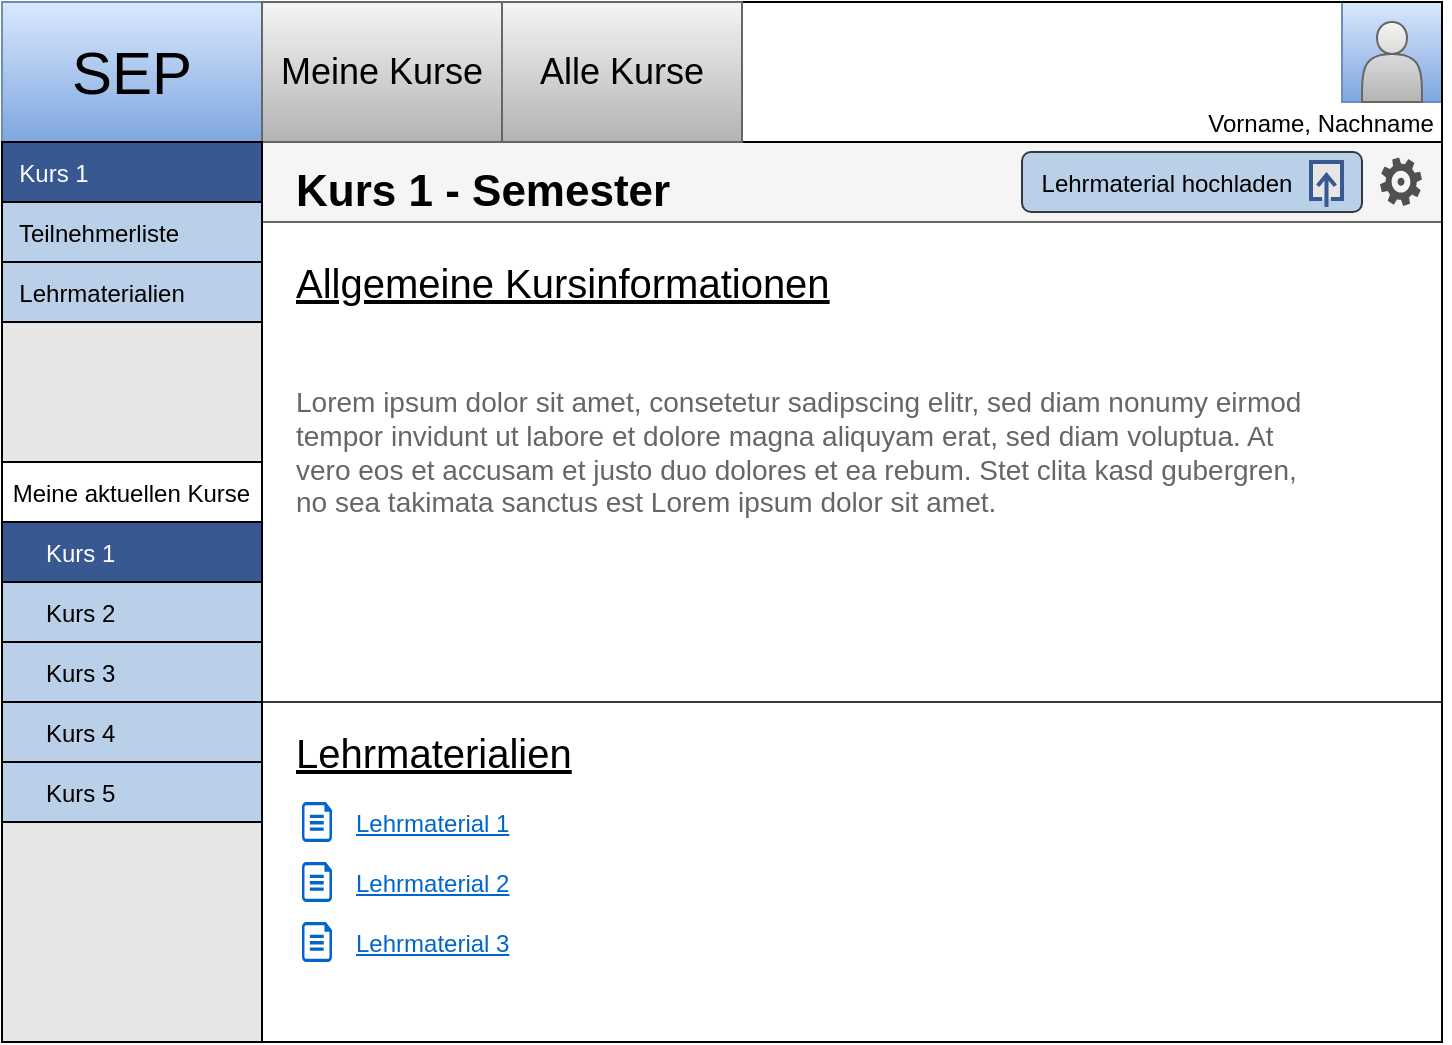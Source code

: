 <mxfile version="14.5.1" type="device"><diagram id="0f1__4ZjqK37DvefH6T0" name="Seite-1"><mxGraphModel dx="1088" dy="968" grid="1" gridSize="10" guides="1" tooltips="1" connect="1" arrows="1" fold="1" page="1" pageScale="1" pageWidth="827" pageHeight="1169" math="0" shadow="0"><root><mxCell id="0"/><mxCell id="1" parent="0"/><mxCell id="BvSWgqwvTsa5Hxtcu00I-66" value="" style="rounded=0;whiteSpace=wrap;html=1;labelBackgroundColor=none;fillColor=none;fontFamily=Helvetica;fontSize=14;fontColor=#666666;align=left;strokeColor=#36393D;" parent="1" vertex="1"><mxGeometry x="150" y="360" width="590" height="170" as="geometry"/></mxCell><mxCell id="BvSWgqwvTsa5Hxtcu00I-52" value="" style="rounded=0;whiteSpace=wrap;html=1;labelBackgroundColor=none;strokeColor=#666666;fillColor=#f5f5f5;fontFamily=Helvetica;fontSize=16;align=right;fontColor=#333333;" parent="1" vertex="1"><mxGeometry x="150" y="80" width="590" height="40" as="geometry"/></mxCell><mxCell id="BvSWgqwvTsa5Hxtcu00I-4" value="" style="rounded=0;whiteSpace=wrap;html=1;fillColor=#dae8fc;gradientColor=#7ea6e0;strokeColor=#6c8ebf;" parent="1" vertex="1"><mxGeometry x="690" y="10" width="50" height="50" as="geometry"/></mxCell><mxCell id="BvSWgqwvTsa5Hxtcu00I-1" value="" style="rounded=0;whiteSpace=wrap;html=1;fillColor=none;" parent="1" vertex="1"><mxGeometry x="20" y="10" width="720" height="520" as="geometry"/></mxCell><mxCell id="BvSWgqwvTsa5Hxtcu00I-2" value="" style="rounded=0;whiteSpace=wrap;html=1;fillColor=none;" parent="1" vertex="1"><mxGeometry x="20" y="10" width="720" height="70" as="geometry"/></mxCell><mxCell id="BvSWgqwvTsa5Hxtcu00I-3" value="" style="shape=actor;whiteSpace=wrap;html=1;fillColor=#f5f5f5;strokeColor=#666666;gradientColor=#b3b3b3;" parent="1" vertex="1"><mxGeometry x="700" y="20" width="30" height="40" as="geometry"/></mxCell><mxCell id="BvSWgqwvTsa5Hxtcu00I-5" value="Vorname, Nachname" style="text;html=1;align=center;verticalAlign=middle;resizable=0;points=[];autosize=1;" parent="1" vertex="1"><mxGeometry x="614" y="61" width="130" height="20" as="geometry"/></mxCell><mxCell id="BvSWgqwvTsa5Hxtcu00I-6" value="&lt;font style=&quot;font-size: 30px&quot;&gt;SEP&lt;/font&gt;" style="rounded=0;whiteSpace=wrap;html=1;fillColor=#dae8fc;gradientColor=#7ea6e0;strokeColor=#6c8ebf;" parent="1" vertex="1"><mxGeometry x="20" y="10" width="130" height="70" as="geometry"/></mxCell><mxCell id="BvSWgqwvTsa5Hxtcu00I-7" value="&lt;font style=&quot;font-size: 18px&quot;&gt;Meine Kurse&lt;/font&gt;" style="rounded=0;whiteSpace=wrap;html=1;fillColor=#f5f5f5;gradientColor=#b3b3b3;strokeColor=#666666;" parent="1" vertex="1"><mxGeometry x="150" y="10" width="120" height="70" as="geometry"/></mxCell><mxCell id="BvSWgqwvTsa5Hxtcu00I-8" value="&lt;font style=&quot;font-size: 18px&quot;&gt;Alle Kurse&lt;/font&gt;" style="rounded=0;whiteSpace=wrap;html=1;fillColor=#f5f5f5;gradientColor=#b3b3b3;strokeColor=#666666;" parent="1" vertex="1"><mxGeometry x="270" y="10" width="120" height="70" as="geometry"/></mxCell><mxCell id="BvSWgqwvTsa5Hxtcu00I-9" value="" style="rounded=0;whiteSpace=wrap;html=1;fillColor=#E6E6E6;" parent="1" vertex="1"><mxGeometry x="20" y="80" width="130" height="450" as="geometry"/></mxCell><mxCell id="BvSWgqwvTsa5Hxtcu00I-11" value="Kurs 1 - Semester" style="text;align=left;verticalAlign=middle;resizable=0;points=[];autosize=1;fontSize=22;fontStyle=1;fontFamily=Helvetica;labelBackgroundColor=none;labelBorderColor=none;html=1;" parent="1" vertex="1"><mxGeometry x="165" y="90" width="200" height="30" as="geometry"/></mxCell><mxCell id="BvSWgqwvTsa5Hxtcu00I-53" value="Allgemeine Kursinformationen" style="text;html=1;align=left;verticalAlign=middle;resizable=0;points=[];autosize=1;fontSize=20;fontFamily=Helvetica;fontStyle=4" parent="1" vertex="1"><mxGeometry x="165" y="135" width="280" height="30" as="geometry"/></mxCell><mxCell id="BvSWgqwvTsa5Hxtcu00I-54" value="&lt;div style=&quot;text-align: justify&quot;&gt;&lt;span&gt;Lorem ipsum dolor sit amet, consetetur sadipscing elitr, sed diam nonumy eirmod &lt;br&gt;tempor invidunt ut labore et dolore magna aliquyam erat, sed diam voluptua. At &lt;br&gt;vero eos et accusam et justo duo dolores et ea rebum. Stet clita kasd gubergren, &lt;br&gt;no sea takimata sanctus est Lorem ipsum dolor sit amet.&amp;nbsp;&lt;/span&gt;&lt;/div&gt;" style="text;html=1;align=left;verticalAlign=middle;resizable=0;points=[];autosize=1;fontSize=14;fontFamily=Helvetica;fontColor=#666666;" parent="1" vertex="1"><mxGeometry x="165" y="200" width="520" height="70" as="geometry"/></mxCell><mxCell id="BvSWgqwvTsa5Hxtcu00I-55" value="" style="rounded=0;whiteSpace=wrap;html=1;labelBackgroundColor=none;fontFamily=Helvetica;fontSize=14;align=left;fillColor=#E6E6E6;" parent="1" vertex="1"><mxGeometry x="20" y="80" width="130" height="160" as="geometry"/></mxCell><mxCell id="BvSWgqwvTsa5Hxtcu00I-56" value="&lt;font style=&quot;font-size: 12px&quot;&gt;&amp;nbsp;&amp;nbsp;&lt;font style=&quot;font-size: 12px&quot;&gt;Kurs 1&lt;/font&gt;&lt;/font&gt;" style="rounded=0;whiteSpace=wrap;html=1;labelBackgroundColor=none;fontFamily=Helvetica;fontSize=14;align=left;gradientDirection=north;fillColor=#375891;fontColor=#FFFFFF;" parent="1" vertex="1"><mxGeometry x="20" y="80" width="130" height="30" as="geometry"/></mxCell><mxCell id="BvSWgqwvTsa5Hxtcu00I-57" value="&lt;font style=&quot;font-size: 12px&quot;&gt;&lt;font color=&quot;#000000&quot; style=&quot;font-size: 12px&quot;&gt;&amp;nbsp; &lt;/font&gt;&lt;font color=&quot;#000000&quot; style=&quot;font-size: 12px&quot;&gt;Teilnehmerliste&lt;/font&gt;&lt;/font&gt;" style="rounded=0;whiteSpace=wrap;html=1;labelBackgroundColor=none;fontFamily=Helvetica;fontSize=14;fontColor=#666666;align=left;fillColor=#BAD0E8;" parent="1" vertex="1"><mxGeometry x="20" y="110" width="130" height="30" as="geometry"/></mxCell><mxCell id="BvSWgqwvTsa5Hxtcu00I-58" value="&lt;font style=&quot;font-size: 12px&quot;&gt;&lt;font color=&quot;#000000&quot; style=&quot;font-size: 12px&quot;&gt;&amp;nbsp; Lehrmaterialien&lt;/font&gt;&lt;/font&gt;" style="rounded=0;whiteSpace=wrap;html=1;labelBackgroundColor=none;fontFamily=Helvetica;fontSize=14;fontColor=#666666;align=left;fillColor=#BAD0E8;" parent="1" vertex="1"><mxGeometry x="20" y="140" width="130" height="30" as="geometry"/></mxCell><mxCell id="BvSWgqwvTsa5Hxtcu00I-59" value="&lt;font style=&quot;font-size: 12px&quot;&gt;&lt;font color=&quot;#000000&quot; style=&quot;font-size: 12px&quot;&gt;&amp;nbsp;Meine aktuellen Kurse&lt;/font&gt;&lt;/font&gt;" style="rounded=0;whiteSpace=wrap;html=1;labelBackgroundColor=none;fontFamily=Helvetica;fontSize=14;fontColor=#666666;align=left;" parent="1" vertex="1"><mxGeometry x="20" y="240" width="130" height="30" as="geometry"/></mxCell><mxCell id="BvSWgqwvTsa5Hxtcu00I-60" value="&lt;font style=&quot;font-size: 12px&quot;&gt;&lt;font style=&quot;font-size: 12px&quot;&gt;&amp;nbsp; &amp;nbsp; &amp;nbsp; Kurs 1&lt;/font&gt;&lt;/font&gt;" style="rounded=0;whiteSpace=wrap;html=1;labelBackgroundColor=none;fillColor=#375891;fontFamily=Helvetica;fontSize=14;fontColor=#FFFFFF;align=left;gradientDirection=north;" parent="1" vertex="1"><mxGeometry x="20" y="270" width="130" height="30" as="geometry"/></mxCell><mxCell id="BvSWgqwvTsa5Hxtcu00I-61" value="&lt;font style=&quot;font-size: 12px&quot;&gt;&lt;font color=&quot;#000000&quot; style=&quot;font-size: 12px&quot;&gt;&amp;nbsp; &amp;nbsp; &amp;nbsp; Kurs 2&lt;/font&gt;&lt;/font&gt;" style="rounded=0;whiteSpace=wrap;html=1;labelBackgroundColor=none;fontFamily=Helvetica;fontSize=14;fontColor=#666666;align=left;fillColor=#BAD0E8;" parent="1" vertex="1"><mxGeometry x="20" y="300" width="130" height="30" as="geometry"/></mxCell><mxCell id="BvSWgqwvTsa5Hxtcu00I-62" value="&lt;font style=&quot;font-size: 12px&quot;&gt;&lt;font color=&quot;#000000&quot; style=&quot;font-size: 12px&quot;&gt;&amp;nbsp; &amp;nbsp; &amp;nbsp; Kurs 3&lt;/font&gt;&lt;/font&gt;&lt;span style=&quot;color: rgba(0 , 0 , 0 , 0) ; font-family: monospace ; font-size: 0px&quot;&gt;%3CmxGraphModel%3E%3Croot%3E%3CmxCell%20id%3D%220%22%2F%3E%3CmxCell%20id%3D%221%22%20parent%3D%220%22%2F%3E%3CmxCell%20id%3D%222%22%20value%3D%22%26lt%3Bfont%20style%3D%26quot%3Bfont-size%3A%2012px%26quot%3B%26gt%3B%26lt%3Bfont%20color%3D%26quot%3B%23000000%26quot%3B%20style%3D%26quot%3Bfont-size%3A%2012px%26quot%3B%26gt%3B%26amp%3Bnbsp%3B%20%26amp%3Bnbsp%3B%20%26amp%3Bnbsp%3B%20Kurs%202%26lt%3B%2Ffont%26gt%3B%26lt%3B%2Ffont%26gt%3B%22%20style%3D%22rounded%3D0%3BwhiteSpace%3Dwrap%3Bhtml%3D1%3BlabelBackgroundColor%3Dnone%3BfillColor%3Dnone%3BfontFamily%3DHelvetica%3BfontSize%3D14%3BfontColor%3D%23666666%3Balign%3Dleft%3B%22%20vertex%3D%221%22%20parent%3D%221%22%3E%3CmxGeometry%20x%3D%2220%22%20y%3D%22300%22%20width%3D%22130%22%20height%3D%2230%22%20as%3D%22geometry%22%2F%3E%3C%2FmxCell%3E%3C%2Froot%3E%3C%2FmxGraphModel%3E&lt;/span&gt;" style="rounded=0;whiteSpace=wrap;html=1;labelBackgroundColor=none;fontFamily=Helvetica;fontSize=14;fontColor=#666666;align=left;fillColor=#BAD0E8;" parent="1" vertex="1"><mxGeometry x="20" y="330" width="130" height="30" as="geometry"/></mxCell><mxCell id="BvSWgqwvTsa5Hxtcu00I-63" value="&lt;font style=&quot;font-size: 12px&quot;&gt;&lt;font color=&quot;#000000&quot; style=&quot;font-size: 12px&quot;&gt;&amp;nbsp; &amp;nbsp; &amp;nbsp; Kurs 4&lt;/font&gt;&lt;/font&gt;&lt;span style=&quot;color: rgba(0 , 0 , 0 , 0) ; font-family: monospace ; font-size: 0px&quot;&gt;%3CmxGraphModel%3E%3Croot%3E%3CmxCell%20id%3D%220%22%2F%3E%3CmxCell%20id%3D%221%22%20parent%3D%220%22%2F%3E%3CmxCell%20id%3D%222%22%20value%3D%22%26lt%3Bfont%20style%3D%26quot%3Bfont-size%3A%2012px%26quot%3B%26gt%3B%26lt%3Bfont%20color%3D%26quot%3B%23000000%26quot%3B%20style%3D%26quot%3Bfont-size%3A%2012px%26quot%3B%26gt%3B%26amp%3Bnbsp%3B%20%26amp%3Bnbsp%3B%20%26amp%3Bnbsp%3B%20Kurs%202%26lt%3B%2Ffont%26gt%3B%26lt%3B%2Ffont%26gt%3B%22%20style%3D%22rounded%3D0%3BwhiteSpace%3Dwrap%3Bhtml%3D1%3BlabelBackgroundColor%3Dnone%3BfillColor%3Dnone%3BfontFamily%3DHelvetica%3BfontSize%3D14%3BfontColor%3D%23666666%3Balign%3Dleft%3B%22%20vertex%3D%221%22%20parent%3D%221%22%3E%3CmxGeometry%20x%3D%2220%22%20y%3D%22300%22%20width%3D%22130%22%20height%3D%2230%22%20as%3D%22geometry%22%2F%3E%3C%2FmxCell%3E%3C%2Froot%3E%3C%2FmxGraphModel%34&lt;/span&gt;" style="rounded=0;whiteSpace=wrap;html=1;labelBackgroundColor=none;fontFamily=Helvetica;fontSize=14;fontColor=#666666;align=left;fillColor=#BAD0E8;" parent="1" vertex="1"><mxGeometry x="20" y="360" width="130" height="30" as="geometry"/></mxCell><mxCell id="BvSWgqwvTsa5Hxtcu00I-64" value="&lt;font style=&quot;font-size: 12px&quot;&gt;&lt;font color=&quot;#000000&quot; style=&quot;font-size: 12px&quot;&gt;&amp;nbsp; &amp;nbsp; &amp;nbsp; Kurs 5&lt;/font&gt;&lt;/font&gt;&lt;span style=&quot;color: rgba(0 , 0 , 0 , 0) ; font-family: monospace ; font-size: 0px&quot;&gt;%3CmxGraphModel%3E%3Croot%3E%3CmxCell%20id%3D%220%22%2F%3E%3CmxCell%20id%3D%221%22%20parent%3D%220%22%2F%3E%3CmxCell%20id%3D%222%22%20value%3D%22%26lt%3Bfont%20style%3D%26quot%3Bfont-size%3A%2012px%26quot%3B%26gt%3B%26lt%3Bfont%20color%3D%26quot%3B%23000000%26quot%3B%20style%3D%26quot%3Bfont-size%3A%2012px%26quot%3B%26gt%3B%26amp%3Bnbsp%3B%20%26amp%3Bnbsp%3B%20%26amp%3Bnbsp%3B%20Kurs%202%26lt%3B%2Ffont%26gt%3B%26lt%3B%2Ffont%26gt%3B%22%20style%3D%22rounded%3D0%3BwhiteSpace%3Dwrap%3Bhtml%3D1%3BlabelBackgroundColor%3Dnone%3BfillColor%3Dnone%3BfontFamily%3DHelvetica%3BfontSize%3D14%3BfontColor%3D%23666666%3Balign%3Dleft%3B%22%20vertex%3D%221%22%20parent%3D%221%22%3E%3CmxGeometry%20x%3D%2220%22%20y%3D%22300%22%20width%3D%22130%22%20height%3D%2230%22%20as%3D%22geometry%22%2F%3E%3C%2FmxCell%3E%3C%2Froot%3E%3C%2FmxGraphModel%34&lt;/span&gt;" style="rounded=0;whiteSpace=wrap;html=1;labelBackgroundColor=none;fontFamily=Helvetica;fontSize=14;fontColor=#666666;align=left;fillColor=#BAD0E8;" parent="1" vertex="1"><mxGeometry x="20" y="390" width="130" height="30" as="geometry"/></mxCell><mxCell id="BvSWgqwvTsa5Hxtcu00I-67" value="Lehrmaterialien" style="text;html=1;align=left;verticalAlign=middle;resizable=0;points=[];autosize=1;fontSize=20;fontFamily=Helvetica;fontStyle=4" parent="1" vertex="1"><mxGeometry x="165" y="370" width="150" height="30" as="geometry"/></mxCell><mxCell id="BvSWgqwvTsa5Hxtcu00I-71" value="&lt;font style=&quot;font-size: 12px&quot; color=&quot;#0066cc&quot;&gt;&lt;u&gt;Lehrmaterial 1&lt;/u&gt;&lt;/font&gt;" style="text;html=1;align=left;verticalAlign=middle;resizable=0;points=[];autosize=1;fontSize=14;fontFamily=Helvetica;" parent="1" vertex="1"><mxGeometry x="195" y="410" width="90" height="20" as="geometry"/></mxCell><mxCell id="BvSWgqwvTsa5Hxtcu00I-74" value="" style="verticalLabelPosition=bottom;html=1;verticalAlign=top;align=center;strokeColor=none;shape=mxgraph.azure.cloud_services_configuration_file;pointerEvents=1;rounded=1;labelBackgroundColor=none;fontFamily=Helvetica;fontSize=14;fontColor=#666666;fillColor=#0066CC;" parent="1" vertex="1"><mxGeometry x="170" y="410" width="15" height="20" as="geometry"/></mxCell><mxCell id="BvSWgqwvTsa5Hxtcu00I-75" value="" style="verticalLabelPosition=bottom;html=1;verticalAlign=top;align=center;strokeColor=none;shape=mxgraph.azure.cloud_services_configuration_file;pointerEvents=1;rounded=1;labelBackgroundColor=none;fontFamily=Helvetica;fontSize=14;fontColor=#666666;fillColor=#0066CC;" parent="1" vertex="1"><mxGeometry x="170" y="440" width="15" height="20" as="geometry"/></mxCell><mxCell id="BvSWgqwvTsa5Hxtcu00I-76" value="" style="verticalLabelPosition=bottom;html=1;verticalAlign=top;align=center;strokeColor=none;shape=mxgraph.azure.cloud_services_configuration_file;pointerEvents=1;rounded=1;labelBackgroundColor=none;fontFamily=Helvetica;fontSize=14;fontColor=#666666;fillColor=#0066CC;" parent="1" vertex="1"><mxGeometry x="170" y="470" width="15" height="20" as="geometry"/></mxCell><mxCell id="BvSWgqwvTsa5Hxtcu00I-77" value="&lt;font style=&quot;font-size: 12px&quot; color=&quot;#0066cc&quot;&gt;&lt;u&gt;Lehrmaterial 2&lt;/u&gt;&lt;/font&gt;" style="text;html=1;align=left;verticalAlign=middle;resizable=0;points=[];autosize=1;fontSize=14;fontFamily=Helvetica;" parent="1" vertex="1"><mxGeometry x="195" y="440" width="90" height="20" as="geometry"/></mxCell><mxCell id="BvSWgqwvTsa5Hxtcu00I-78" value="&lt;font style=&quot;font-size: 12px&quot; color=&quot;#0066cc&quot;&gt;&lt;u&gt;Lehrmaterial 3&lt;/u&gt;&lt;/font&gt;" style="text;html=1;align=left;verticalAlign=middle;resizable=0;points=[];autosize=1;fontSize=14;fontFamily=Helvetica;" parent="1" vertex="1"><mxGeometry x="195" y="470" width="90" height="20" as="geometry"/></mxCell><mxCell id="BvSWgqwvTsa5Hxtcu00I-79" value="&lt;font color=&quot;#000000&quot;&gt;&amp;nbsp; &lt;font style=&quot;font-size: 12px&quot;&gt;Lehrmaterial hochladen&lt;/font&gt;&lt;/font&gt;" style="rounded=1;whiteSpace=wrap;html=1;labelBackgroundColor=none;strokeColor=#36393D;fillColor=#BAD0E8;gradientColor=none;fontFamily=Helvetica;fontSize=14;fontColor=#FFFFFF;align=left;" parent="1" vertex="1"><mxGeometry x="530" y="85" width="170" height="30" as="geometry"/></mxCell><mxCell id="BvSWgqwvTsa5Hxtcu00I-80" value="" style="html=1;verticalLabelPosition=bottom;align=center;labelBackgroundColor=#ffffff;verticalAlign=top;strokeWidth=2;shadow=0;dashed=0;shape=mxgraph.ios7.icons.up;rounded=1;gradientColor=none;fontFamily=Helvetica;fontSize=14;fontColor=#FFFFFF;strokeColor=#375891;fillColor=#E6E6E6;" parent="1" vertex="1"><mxGeometry x="674.5" y="90" width="15.5" height="22.5" as="geometry"/></mxCell><mxCell id="haDeqFj2R85EXedOQnDp-1" value="" style="pointerEvents=1;shadow=0;dashed=0;html=1;strokeColor=none;fillColor=#505050;labelPosition=center;verticalLabelPosition=bottom;verticalAlign=top;outlineConnect=0;align=center;shape=mxgraph.office.concepts.settings_office_365;" vertex="1" parent="1"><mxGeometry x="709" y="87.75" width="21" height="24.25" as="geometry"/></mxCell></root></mxGraphModel></diagram></mxfile>